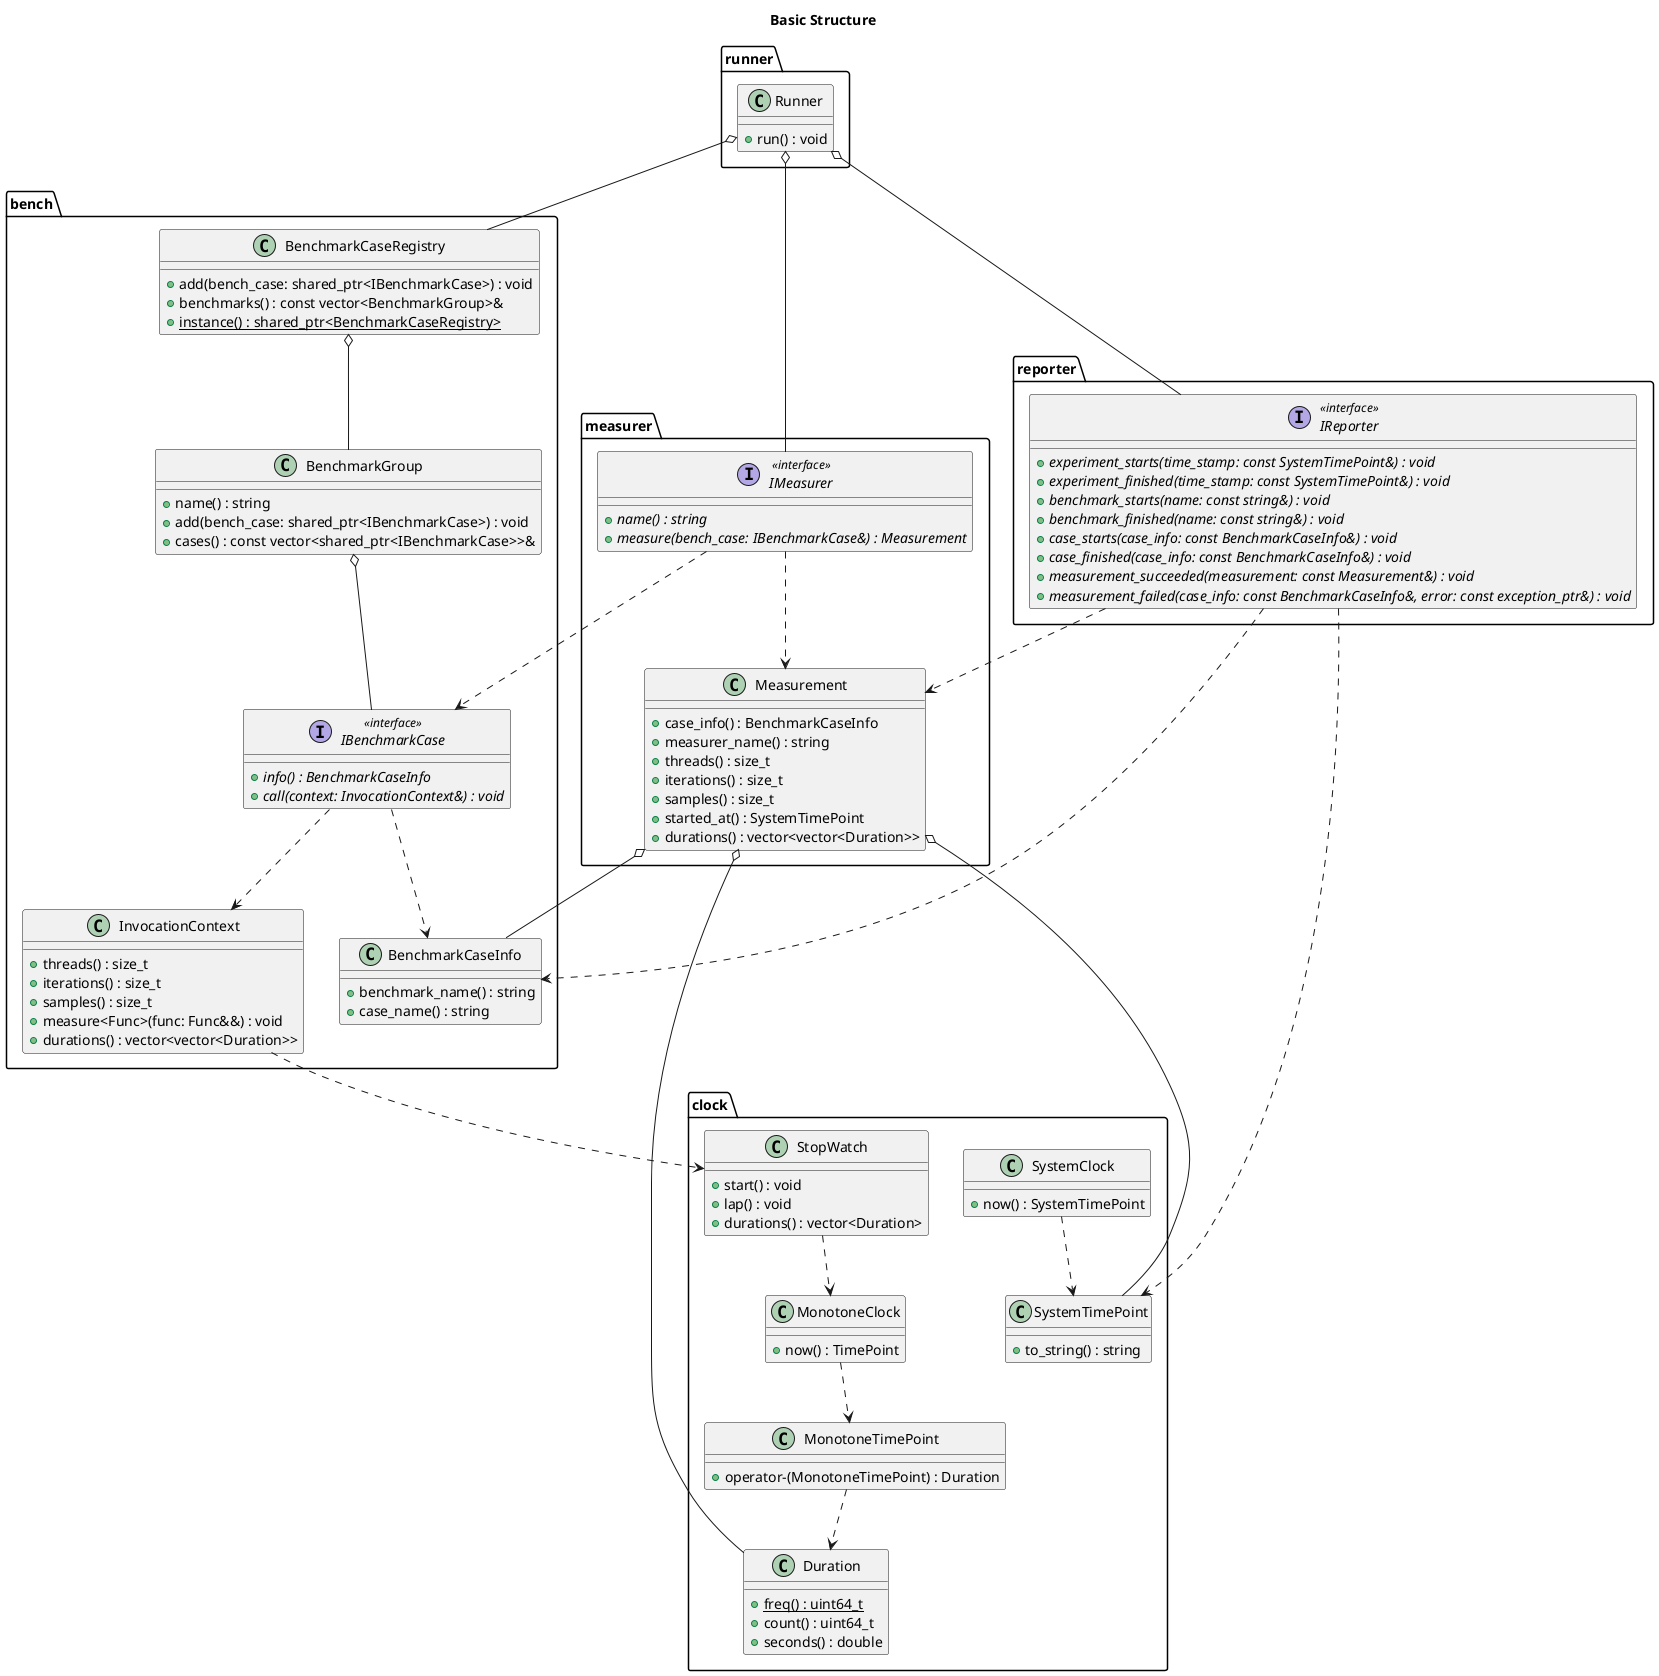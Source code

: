 @startuml basic_structure

title Basic Structure

package clock {
    class Duration {
        {static} + freq() : uint64_t
        + count() : uint64_t
        + seconds() : double
    }

    class MonotoneTimePoint {
        + operator-(MonotoneTimePoint) : Duration
    }
    MonotoneTimePoint ..> Duration

    class MonotoneClock {
        + now() : TimePoint
    }
    MonotoneClock ..> MonotoneTimePoint

    class StopWatch {
        + start() : void
        + lap() : void
        + durations() : vector<Duration>
    }
    StopWatch ..> MonotoneClock

    class SystemTimePoint {
        + to_string() : string
    }

    class SystemClock {
        + now() : SystemTimePoint
    }
    SystemClock ..> SystemTimePoint
}

package bench {
    class InvocationContext {
        + threads() : size_t
        + iterations() : size_t
        + samples() : size_t
        + measure<Func>(func: Func&&) : void
        + durations() : vector<vector<Duration>>
    }
    InvocationContext ..> StopWatch

    class BenchmarkCaseInfo {
        + benchmark_name() : string
        + case_name() : string
    }

    interface IBenchmarkCase <<interface>> {
        {abstract} + info() : BenchmarkCaseInfo
        {abstract} + call(context: InvocationContext&) : void
    }
    IBenchmarkCase ..> BenchmarkCaseInfo
    IBenchmarkCase ..> InvocationContext

    class BenchmarkGroup {
        + name() : string
        + add(bench_case: shared_ptr<IBenchmarkCase>) : void
        + cases() : const vector<shared_ptr<IBenchmarkCase>>&
    }
    BenchmarkGroup o-- IBenchmarkCase

    class BenchmarkCaseRegistry {
        + add(bench_case: shared_ptr<IBenchmarkCase>) : void
        + benchmarks() : const vector<BenchmarkGroup>&
        {static} + instance() : shared_ptr<BenchmarkCaseRegistry>
    }
    BenchmarkCaseRegistry o-- BenchmarkGroup
}

package measurer {
    class Measurement {
        + case_info() : BenchmarkCaseInfo
        + measurer_name() : string
        + threads() : size_t
        + iterations() : size_t
        + samples() : size_t
        + started_at() : SystemTimePoint
        + durations() : vector<vector<Duration>>
    }
    Measurement o-- BenchmarkCaseInfo
    Measurement o-- SystemTimePoint
    Measurement o-- Duration

    interface IMeasurer <<interface>> {
        {abstract} + name() : string
        {abstract} + measure(bench_case: IBenchmarkCase&) : Measurement
    }
    IMeasurer ..> IBenchmarkCase
    IMeasurer ..> Measurement
}

package reporter {
    interface IReporter <<interface>> {
        {abstract} + experiment_starts(time_stamp: const SystemTimePoint&) : void
        {abstract} + experiment_finished(time_stamp: const SystemTimePoint&) : void
        {abstract} + benchmark_starts(name: const string&) : void
        {abstract} + benchmark_finished(name: const string&) : void
        {abstract} + case_starts(case_info: const BenchmarkCaseInfo&) : void
        {abstract} + case_finished(case_info: const BenchmarkCaseInfo&) : void
        {abstract} + measurement_succeeded(measurement: const Measurement&) : void
        {abstract} + measurement_failed(case_info: const BenchmarkCaseInfo&, error: const exception_ptr&) : void
    }
    IReporter ..> SystemTimePoint
    IReporter ..> BenchmarkCaseInfo
    IReporter ..> Measurement
}

package runner {
    class Runner {
        + run() : void
    }
    Runner o-- IMeasurer
    Runner o-- BenchmarkCaseRegistry
    Runner o-- IReporter
}

@enduml
